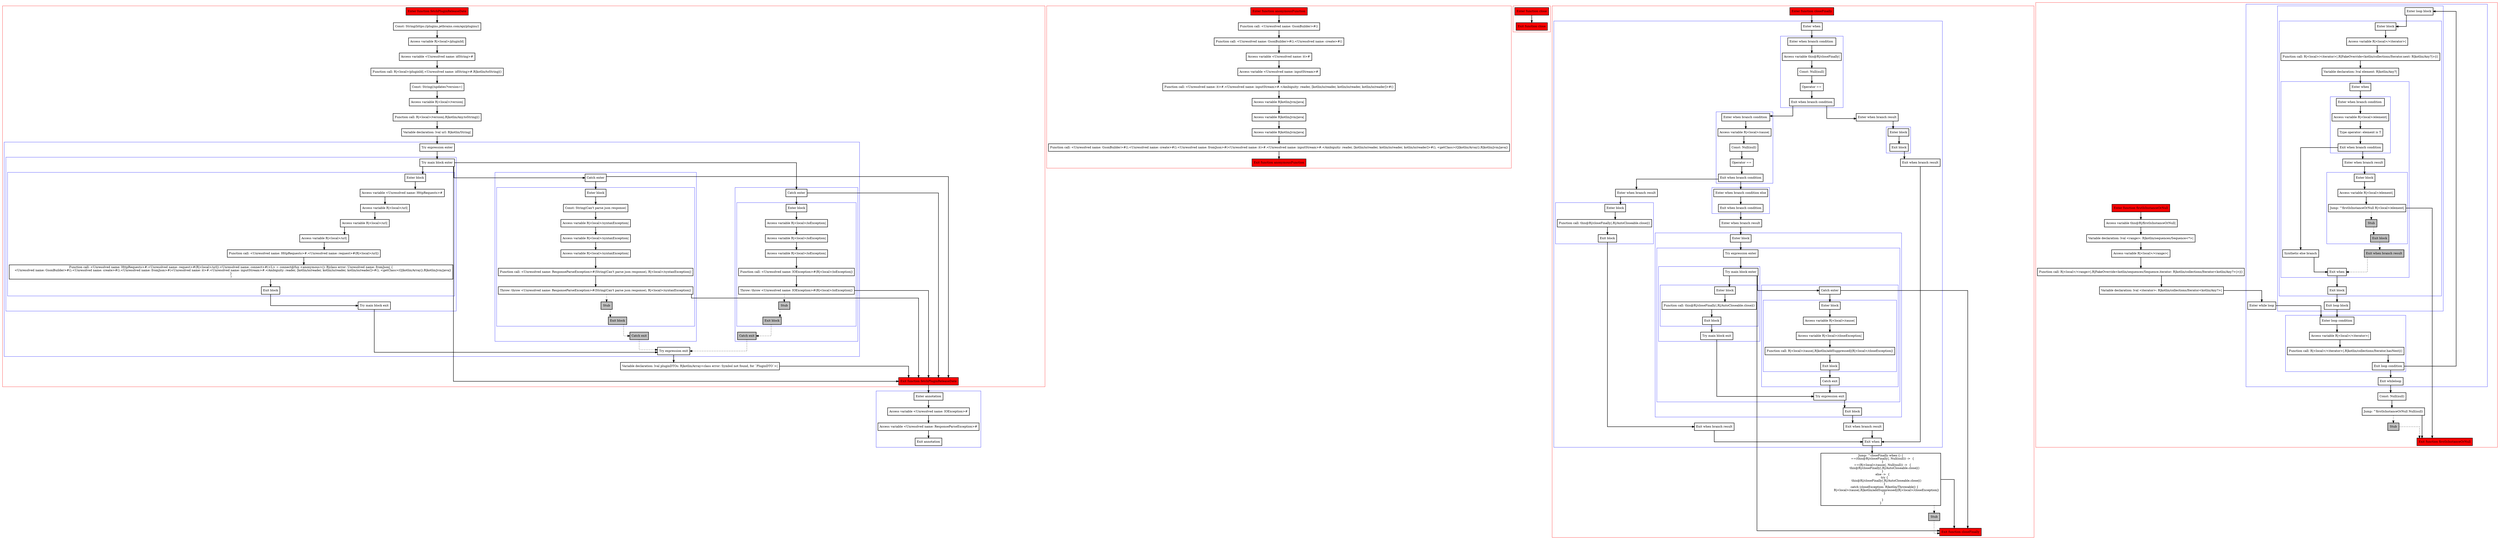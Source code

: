 digraph complex_kt {
  graph [splines=ortho nodesep=3]
  node [shape=box penwidth=2]
  edge [penwidth=2]

  subgraph cluster_0 {
    color=red
    0 [label="Enter function fetchPluginReleaseDate" style="filled" fillcolor=red];
    1 [label="Const: String(https://plugins.jetbrains.com/api/plugins/)"];
    2 [label="Access variable R|<local>/pluginId|"];
    3 [label="Access variable <Unresolved name: idString>#"];
    4 [label="Function call: R|<local>/pluginId|.<Unresolved name: idString>#.R|kotlin/toString|()"];
    5 [label="Const: String(/updates?version=)"];
    6 [label="Access variable R|<local>/version|"];
    7 [label="Function call: R|<local>/version|.R|kotlin/Any.toString|()"];
    8 [label="Variable declaration: lval url: R|kotlin/String|"];
    subgraph cluster_1 {
      color=blue
      9 [label="Try expression enter"];
      subgraph cluster_2 {
        color=blue
        10 [label="Try main block enter"];
        subgraph cluster_3 {
          color=blue
          11 [label="Enter block"];
          12 [label="Access variable <Unresolved name: HttpRequests>#"];
          13 [label="Access variable R|<local>/url|"];
          14 [label="Access variable R|<local>/url|"];
          15 [label="Access variable R|<local>/url|"];
          16 [label="Function call: <Unresolved name: HttpRequests>#.<Unresolved name: request>#(R|<local>/url|)"];
          17 [label="Function call: <Unresolved name: HttpRequests>#.<Unresolved name: request>#(R|<local>/url|).<Unresolved name: connect>#(<L> = connect@fun <anonymous>(): R|class error: Unresolved name: fromJson| {
    <Unresolved name: GsonBuilder>#().<Unresolved name: create>#().<Unresolved name: fromJson>#(<Unresolved name: it>#.<Unresolved name: inputStream>#.<Ambiguity: reader, [kotlin/io/reader, kotlin/io/reader, kotlin/io/reader]>#(), <getClass>(Q|kotlin/Array|).R|kotlin/jvm/java|)
}
)"];
          18 [label="Exit block"];
        }
        19 [label="Try main block exit"];
      }
      subgraph cluster_4 {
        color=blue
        20 [label="Catch enter"];
        subgraph cluster_5 {
          color=blue
          21 [label="Enter block"];
          22 [label="Const: String(Can't parse json response)"];
          23 [label="Access variable R|<local>/syntaxException|"];
          24 [label="Access variable R|<local>/syntaxException|"];
          25 [label="Access variable R|<local>/syntaxException|"];
          26 [label="Function call: <Unresolved name: ResponseParseException>#(String(Can't parse json response), R|<local>/syntaxException|)"];
          27 [label="Throw: throw <Unresolved name: ResponseParseException>#(String(Can't parse json response), R|<local>/syntaxException|)"];
          28 [label="Stub" style="filled" fillcolor=gray];
          29 [label="Exit block" style="filled" fillcolor=gray];
        }
        30 [label="Catch exit" style="filled" fillcolor=gray];
      }
      subgraph cluster_6 {
        color=blue
        31 [label="Catch enter"];
        subgraph cluster_7 {
          color=blue
          32 [label="Enter block"];
          33 [label="Access variable R|<local>/ioException|"];
          34 [label="Access variable R|<local>/ioException|"];
          35 [label="Access variable R|<local>/ioException|"];
          36 [label="Function call: <Unresolved name: IOException>#(R|<local>/ioException|)"];
          37 [label="Throw: throw <Unresolved name: IOException>#(R|<local>/ioException|)"];
          38 [label="Stub" style="filled" fillcolor=gray];
          39 [label="Exit block" style="filled" fillcolor=gray];
        }
        40 [label="Catch exit" style="filled" fillcolor=gray];
      }
      41 [label="Try expression exit"];
    }
    42 [label="Variable declaration: lval pluginDTOs: R|kotlin/Array<class error: Symbol not found, for `PluginDTO`>|"];
    43 [label="Exit function fetchPluginReleaseDate" style="filled" fillcolor=red];
  }
  subgraph cluster_8 {
    color=blue
    44 [label="Enter annotation"];
    45 [label="Access variable <Unresolved name: IOException>#"];
    46 [label="Access variable <Unresolved name: ResponseParseException>#"];
    47 [label="Exit annotation"];
  }

  0 -> {1};
  1 -> {2};
  2 -> {3};
  3 -> {4};
  4 -> {5};
  5 -> {6};
  6 -> {7};
  7 -> {8};
  8 -> {9};
  9 -> {10};
  10 -> {43 31 20 11};
  11 -> {12};
  12 -> {13};
  13 -> {14};
  14 -> {15};
  15 -> {16};
  16 -> {17};
  17 -> {18};
  18 -> {19};
  19 -> {41};
  20 -> {43 21};
  21 -> {22};
  22 -> {23};
  23 -> {24};
  24 -> {25};
  25 -> {26};
  26 -> {27};
  27 -> {43};
  27 -> {28} [style=dotted];
  28 -> {29} [style=dotted];
  29 -> {30} [style=dotted];
  30 -> {41} [style=dotted];
  31 -> {43 32};
  32 -> {33};
  33 -> {34};
  34 -> {35};
  35 -> {36};
  36 -> {37};
  37 -> {43};
  37 -> {38} [style=dotted];
  38 -> {39} [style=dotted];
  39 -> {40} [style=dotted];
  40 -> {41} [style=dotted];
  41 -> {42};
  42 -> {43};
  43 -> {44};
  44 -> {45};
  45 -> {46};
  46 -> {47};

  subgraph cluster_9 {
    color=red
    48 [label="Enter function anonymousFunction" style="filled" fillcolor=red];
    49 [label="Function call: <Unresolved name: GsonBuilder>#()"];
    50 [label="Function call: <Unresolved name: GsonBuilder>#().<Unresolved name: create>#()"];
    51 [label="Access variable <Unresolved name: it>#"];
    52 [label="Access variable <Unresolved name: inputStream>#"];
    53 [label="Function call: <Unresolved name: it>#.<Unresolved name: inputStream>#.<Ambiguity: reader, [kotlin/io/reader, kotlin/io/reader, kotlin/io/reader]>#()"];
    54 [label="Access variable R|kotlin/jvm/java|"];
    55 [label="Access variable R|kotlin/jvm/java|"];
    56 [label="Access variable R|kotlin/jvm/java|"];
    57 [label="Function call: <Unresolved name: GsonBuilder>#().<Unresolved name: create>#().<Unresolved name: fromJson>#(<Unresolved name: it>#.<Unresolved name: inputStream>#.<Ambiguity: reader, [kotlin/io/reader, kotlin/io/reader, kotlin/io/reader]>#(), <getClass>(Q|kotlin/Array|).R|kotlin/jvm/java|)"];
    58 [label="Exit function anonymousFunction" style="filled" fillcolor=red];
  }

  48 -> {49};
  49 -> {50};
  50 -> {51};
  51 -> {52};
  52 -> {53};
  53 -> {54};
  54 -> {55};
  55 -> {56};
  56 -> {57};
  57 -> {58};

  subgraph cluster_10 {
    color=red
    59 [label="Enter function close" style="filled" fillcolor=red];
    60 [label="Exit function close" style="filled" fillcolor=red];
  }

  59 -> {60};

  subgraph cluster_11 {
    color=red
    61 [label="Enter function closeFinally" style="filled" fillcolor=red];
    subgraph cluster_12 {
      color=blue
      62 [label="Enter when"];
      subgraph cluster_13 {
        color=blue
        63 [label="Enter when branch condition "];
        64 [label="Access variable this@R|/closeFinally|"];
        65 [label="Const: Null(null)"];
        66 [label="Operator =="];
        67 [label="Exit when branch condition"];
      }
      subgraph cluster_14 {
        color=blue
        68 [label="Enter when branch condition "];
        69 [label="Access variable R|<local>/cause|"];
        70 [label="Const: Null(null)"];
        71 [label="Operator =="];
        72 [label="Exit when branch condition"];
      }
      subgraph cluster_15 {
        color=blue
        73 [label="Enter when branch condition else"];
        74 [label="Exit when branch condition"];
      }
      75 [label="Enter when branch result"];
      subgraph cluster_16 {
        color=blue
        76 [label="Enter block"];
        subgraph cluster_17 {
          color=blue
          77 [label="Try expression enter"];
          subgraph cluster_18 {
            color=blue
            78 [label="Try main block enter"];
            subgraph cluster_19 {
              color=blue
              79 [label="Enter block"];
              80 [label="Function call: this@R|/closeFinally|.R|/AutoCloseable.close|()"];
              81 [label="Exit block"];
            }
            82 [label="Try main block exit"];
          }
          subgraph cluster_20 {
            color=blue
            83 [label="Catch enter"];
            subgraph cluster_21 {
              color=blue
              84 [label="Enter block"];
              85 [label="Access variable R|<local>/cause|"];
              86 [label="Access variable R|<local>/closeException|"];
              87 [label="Function call: R|<local>/cause|.R|kotlin/addSuppressed|(R|<local>/closeException|)"];
              88 [label="Exit block"];
            }
            89 [label="Catch exit"];
          }
          90 [label="Try expression exit"];
        }
        91 [label="Exit block"];
      }
      92 [label="Exit when branch result"];
      93 [label="Enter when branch result"];
      subgraph cluster_22 {
        color=blue
        94 [label="Enter block"];
        95 [label="Function call: this@R|/closeFinally|.R|/AutoCloseable.close|()"];
        96 [label="Exit block"];
      }
      97 [label="Exit when branch result"];
      98 [label="Enter when branch result"];
      subgraph cluster_23 {
        color=blue
        99 [label="Enter block"];
        100 [label="Exit block"];
      }
      101 [label="Exit when branch result"];
      102 [label="Exit when"];
    }
    103 [label="Jump: ^closeFinally when () {
    ==(this@R|/closeFinally|, Null(null)) ->  {
    }
    ==(R|<local>/cause|, Null(null)) ->  {
        this@R|/closeFinally|.R|/AutoCloseable.close|()
    }
    else ->  {
        try {
            this@R|/closeFinally|.R|/AutoCloseable.close|()
        }
        catch (closeException: R|kotlin/Throwable|) {
            R|<local>/cause|.R|kotlin/addSuppressed|(R|<local>/closeException|)
        }

    }
}
"];
    104 [label="Stub" style="filled" fillcolor=gray];
    105 [label="Exit function closeFinally" style="filled" fillcolor=red];
  }

  61 -> {62};
  62 -> {63};
  63 -> {64};
  64 -> {65};
  65 -> {66};
  66 -> {67};
  67 -> {98 68};
  68 -> {69};
  69 -> {70};
  70 -> {71};
  71 -> {72};
  72 -> {93 73};
  73 -> {74};
  74 -> {75};
  75 -> {76};
  76 -> {77};
  77 -> {78};
  78 -> {105 83 79};
  79 -> {80};
  80 -> {81};
  81 -> {82};
  82 -> {90};
  83 -> {105 84};
  84 -> {85};
  85 -> {86};
  86 -> {87};
  87 -> {88};
  88 -> {89};
  89 -> {90};
  90 -> {91};
  91 -> {92};
  92 -> {102};
  93 -> {94};
  94 -> {95};
  95 -> {96};
  96 -> {97};
  97 -> {102};
  98 -> {99};
  99 -> {100};
  100 -> {101};
  101 -> {102};
  102 -> {103};
  103 -> {105};
  103 -> {104} [style=dotted];
  104 -> {105} [style=dotted];

  subgraph cluster_24 {
    color=red
    106 [label="Enter function firstIsInstanceOrNull" style="filled" fillcolor=red];
    107 [label="Access variable this@R|/firstIsInstanceOrNull|"];
    108 [label="Variable declaration: lval <range>: R|kotlin/sequences/Sequence<*>|"];
    109 [label="Access variable R|<local>/<range>|"];
    110 [label="Function call: R|<local>/<range>|.R|FakeOverride<kotlin/sequences/Sequence.iterator: R|kotlin/collections/Iterator<kotlin/Any?>|>|()"];
    111 [label="Variable declaration: lval <iterator>: R|kotlin/collections/Iterator<kotlin/Any?>|"];
    subgraph cluster_25 {
      color=blue
      112 [label="Enter while loop"];
      subgraph cluster_26 {
        color=blue
        113 [label="Enter loop condition"];
        114 [label="Access variable R|<local>/<iterator>|"];
        115 [label="Function call: R|<local>/<iterator>|.R|kotlin/collections/Iterator.hasNext|()"];
        116 [label="Exit loop condition"];
      }
      subgraph cluster_27 {
        color=blue
        117 [label="Enter loop block"];
        subgraph cluster_28 {
          color=blue
          118 [label="Enter block"];
          119 [label="Access variable R|<local>/<iterator>|"];
          120 [label="Function call: R|<local>/<iterator>|.R|FakeOverride<kotlin/collections/Iterator.next: R|kotlin/Any?|>|()"];
          121 [label="Variable declaration: lval element: R|kotlin/Any?|"];
          subgraph cluster_29 {
            color=blue
            122 [label="Enter when"];
            subgraph cluster_30 {
              color=blue
              123 [label="Enter when branch condition "];
              124 [label="Access variable R|<local>/element|"];
              125 [label="Type operator: element is T"];
              126 [label="Exit when branch condition"];
            }
            127 [label="Synthetic else branch"];
            128 [label="Enter when branch result"];
            subgraph cluster_31 {
              color=blue
              129 [label="Enter block"];
              130 [label="Access variable R|<local>/element|"];
              131 [label="Jump: ^firstIsInstanceOrNull R|<local>/element|"];
              132 [label="Stub" style="filled" fillcolor=gray];
              133 [label="Exit block" style="filled" fillcolor=gray];
            }
            134 [label="Exit when branch result" style="filled" fillcolor=gray];
            135 [label="Exit when"];
          }
          136 [label="Exit block"];
        }
        137 [label="Exit loop block"];
      }
      138 [label="Exit whileloop"];
    }
    139 [label="Const: Null(null)"];
    140 [label="Jump: ^firstIsInstanceOrNull Null(null)"];
    141 [label="Stub" style="filled" fillcolor=gray];
    142 [label="Exit function firstIsInstanceOrNull" style="filled" fillcolor=red];
  }

  106 -> {107};
  107 -> {108};
  108 -> {109};
  109 -> {110};
  110 -> {111};
  111 -> {112};
  112 -> {113};
  113 -> {114};
  114 -> {115};
  115 -> {116};
  116 -> {138 117};
  117 -> {118};
  118 -> {119};
  119 -> {120};
  120 -> {121};
  121 -> {122};
  122 -> {123};
  123 -> {124};
  124 -> {125};
  125 -> {126};
  126 -> {128 127};
  127 -> {135};
  128 -> {129};
  129 -> {130};
  130 -> {131};
  131 -> {142};
  131 -> {132} [style=dotted];
  132 -> {133} [style=dotted];
  133 -> {134} [style=dotted];
  134 -> {135} [style=dotted];
  135 -> {136};
  136 -> {137};
  137 -> {113};
  138 -> {139};
  139 -> {140};
  140 -> {142};
  140 -> {141} [style=dotted];
  141 -> {142} [style=dotted];

}
